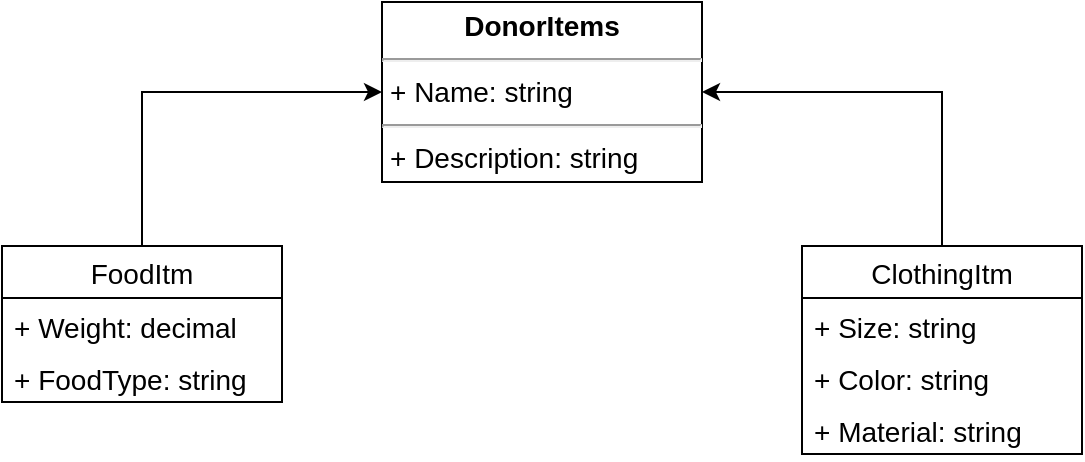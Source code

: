 <mxfile version="20.2.5" type="device"><diagram id="ijc6xBcOeUiV1QnDa0mN" name="Page-1"><mxGraphModel dx="1422" dy="762" grid="1" gridSize="10" guides="1" tooltips="1" connect="1" arrows="1" fold="1" page="1" pageScale="1" pageWidth="1169" pageHeight="827" math="0" shadow="0"><root><mxCell id="0"/><mxCell id="1" parent="0"/><mxCell id="OMupbBlYGos3Bh4IANJZ-1" value="&lt;p style=&quot;margin: 4px 0px 0px; text-align: center; font-size: 14px;&quot;&gt;&lt;b style=&quot;font-size: 14px;&quot;&gt;DonorItems&lt;/b&gt;&lt;/p&gt;&lt;hr style=&quot;font-size: 14px;&quot;&gt;&lt;p style=&quot;margin: 0px 0px 0px 4px; font-size: 14px;&quot;&gt;+ Name: string&lt;/p&gt;&lt;hr style=&quot;font-size: 14px;&quot;&gt;&lt;p style=&quot;margin: 0px 0px 0px 4px; font-size: 14px;&quot;&gt;+ Description: string&lt;/p&gt;" style="verticalAlign=top;align=left;overflow=fill;fontSize=14;fontFamily=Helvetica;html=1;" vertex="1" parent="1"><mxGeometry x="490" y="240" width="160" height="90" as="geometry"/></mxCell><mxCell id="OMupbBlYGos3Bh4IANJZ-14" style="edgeStyle=orthogonalEdgeStyle;rounded=0;orthogonalLoop=1;jettySize=auto;html=1;entryX=0;entryY=0.5;entryDx=0;entryDy=0;fontSize=14;exitX=0.5;exitY=0;exitDx=0;exitDy=0;" edge="1" parent="1" source="OMupbBlYGos3Bh4IANJZ-2" target="OMupbBlYGos3Bh4IANJZ-1"><mxGeometry relative="1" as="geometry"><Array as="points"><mxPoint x="370" y="285"/></Array></mxGeometry></mxCell><mxCell id="OMupbBlYGos3Bh4IANJZ-2" value="FoodItm" style="swimlane;fontStyle=0;childLayout=stackLayout;horizontal=1;startSize=26;fillColor=none;horizontalStack=0;resizeParent=1;resizeParentMax=0;resizeLast=0;collapsible=1;marginBottom=0;fontSize=14;" vertex="1" parent="1"><mxGeometry x="300" y="362" width="140" height="78" as="geometry"/></mxCell><mxCell id="OMupbBlYGos3Bh4IANJZ-3" value="+ Weight: decimal" style="text;strokeColor=none;fillColor=none;align=left;verticalAlign=top;spacingLeft=4;spacingRight=4;overflow=hidden;rotatable=0;points=[[0,0.5],[1,0.5]];portConstraint=eastwest;fontSize=14;" vertex="1" parent="OMupbBlYGos3Bh4IANJZ-2"><mxGeometry y="26" width="140" height="26" as="geometry"/></mxCell><mxCell id="OMupbBlYGos3Bh4IANJZ-4" value="+ FoodType: string" style="text;strokeColor=none;fillColor=none;align=left;verticalAlign=top;spacingLeft=4;spacingRight=4;overflow=hidden;rotatable=0;points=[[0,0.5],[1,0.5]];portConstraint=eastwest;fontSize=14;" vertex="1" parent="OMupbBlYGos3Bh4IANJZ-2"><mxGeometry y="52" width="140" height="26" as="geometry"/></mxCell><mxCell id="OMupbBlYGos3Bh4IANJZ-15" style="edgeStyle=orthogonalEdgeStyle;rounded=0;orthogonalLoop=1;jettySize=auto;html=1;entryX=1;entryY=0.5;entryDx=0;entryDy=0;fontSize=14;exitX=0.5;exitY=0;exitDx=0;exitDy=0;" edge="1" parent="1" source="OMupbBlYGos3Bh4IANJZ-6" target="OMupbBlYGos3Bh4IANJZ-1"><mxGeometry relative="1" as="geometry"/></mxCell><mxCell id="OMupbBlYGos3Bh4IANJZ-6" value="ClothingItm" style="swimlane;fontStyle=0;childLayout=stackLayout;horizontal=1;startSize=26;fillColor=none;horizontalStack=0;resizeParent=1;resizeParentMax=0;resizeLast=0;collapsible=1;marginBottom=0;fontSize=14;" vertex="1" parent="1"><mxGeometry x="700" y="362" width="140" height="104" as="geometry"/></mxCell><mxCell id="OMupbBlYGos3Bh4IANJZ-7" value="+ Size: string" style="text;strokeColor=none;fillColor=none;align=left;verticalAlign=top;spacingLeft=4;spacingRight=4;overflow=hidden;rotatable=0;points=[[0,0.5],[1,0.5]];portConstraint=eastwest;fontSize=14;" vertex="1" parent="OMupbBlYGos3Bh4IANJZ-6"><mxGeometry y="26" width="140" height="26" as="geometry"/></mxCell><mxCell id="OMupbBlYGos3Bh4IANJZ-8" value="+ Color: string" style="text;strokeColor=none;fillColor=none;align=left;verticalAlign=top;spacingLeft=4;spacingRight=4;overflow=hidden;rotatable=0;points=[[0,0.5],[1,0.5]];portConstraint=eastwest;fontSize=14;" vertex="1" parent="OMupbBlYGos3Bh4IANJZ-6"><mxGeometry y="52" width="140" height="26" as="geometry"/></mxCell><mxCell id="OMupbBlYGos3Bh4IANJZ-16" value="+ Material: string" style="text;strokeColor=none;fillColor=none;align=left;verticalAlign=top;spacingLeft=4;spacingRight=4;overflow=hidden;rotatable=0;points=[[0,0.5],[1,0.5]];portConstraint=eastwest;fontSize=14;" vertex="1" parent="OMupbBlYGos3Bh4IANJZ-6"><mxGeometry y="78" width="140" height="26" as="geometry"/></mxCell></root></mxGraphModel></diagram></mxfile>